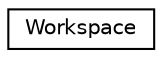 digraph "Graphical Class Hierarchy"
{
 // INTERACTIVE_SVG=YES
  edge [fontname="Helvetica",fontsize="10",labelfontname="Helvetica",labelfontsize="10"];
  node [fontname="Helvetica",fontsize="10",shape=record];
  rankdir="LR";
  Node1 [label="Workspace",height=0.2,width=0.4,color="black", fillcolor="white", style="filled",URL="$class_workspace.html"];
}
